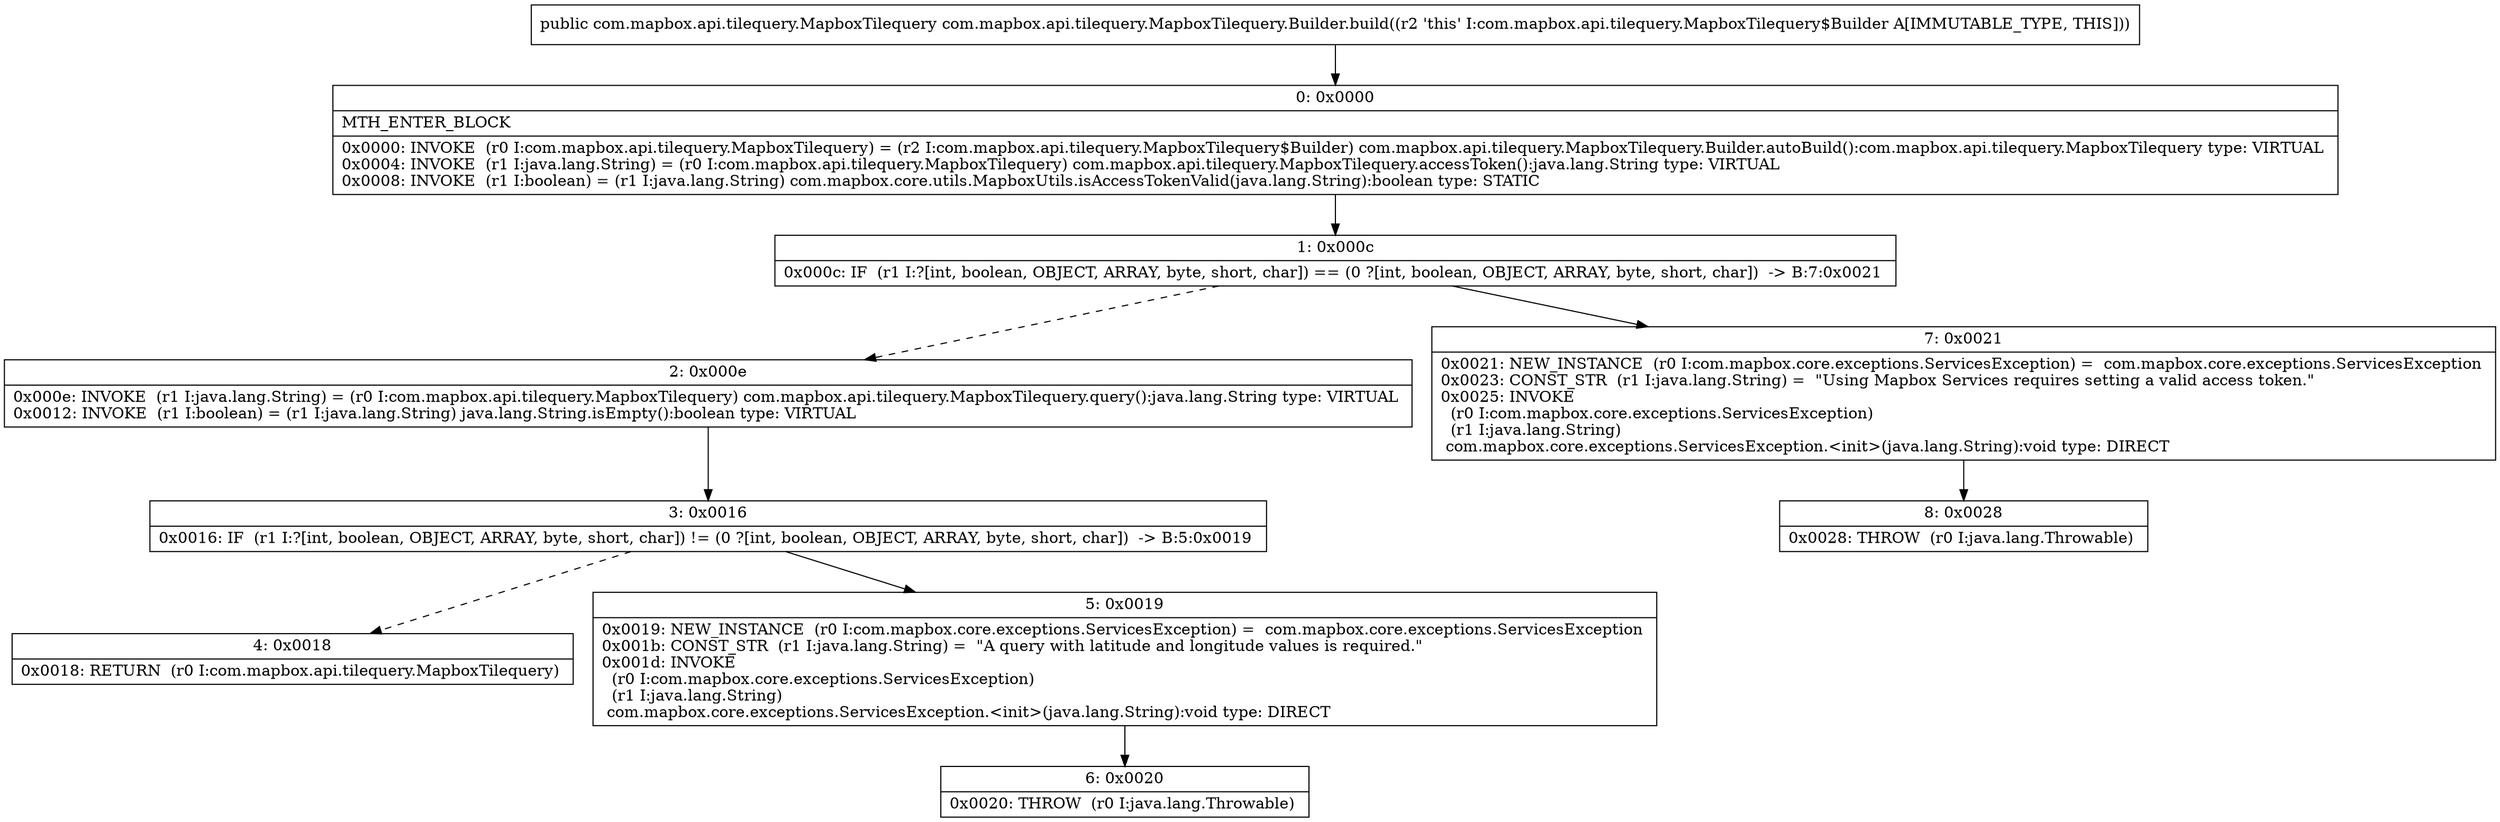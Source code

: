 digraph "CFG forcom.mapbox.api.tilequery.MapboxTilequery.Builder.build()Lcom\/mapbox\/api\/tilequery\/MapboxTilequery;" {
Node_0 [shape=record,label="{0\:\ 0x0000|MTH_ENTER_BLOCK\l|0x0000: INVOKE  (r0 I:com.mapbox.api.tilequery.MapboxTilequery) = (r2 I:com.mapbox.api.tilequery.MapboxTilequery$Builder) com.mapbox.api.tilequery.MapboxTilequery.Builder.autoBuild():com.mapbox.api.tilequery.MapboxTilequery type: VIRTUAL \l0x0004: INVOKE  (r1 I:java.lang.String) = (r0 I:com.mapbox.api.tilequery.MapboxTilequery) com.mapbox.api.tilequery.MapboxTilequery.accessToken():java.lang.String type: VIRTUAL \l0x0008: INVOKE  (r1 I:boolean) = (r1 I:java.lang.String) com.mapbox.core.utils.MapboxUtils.isAccessTokenValid(java.lang.String):boolean type: STATIC \l}"];
Node_1 [shape=record,label="{1\:\ 0x000c|0x000c: IF  (r1 I:?[int, boolean, OBJECT, ARRAY, byte, short, char]) == (0 ?[int, boolean, OBJECT, ARRAY, byte, short, char])  \-\> B:7:0x0021 \l}"];
Node_2 [shape=record,label="{2\:\ 0x000e|0x000e: INVOKE  (r1 I:java.lang.String) = (r0 I:com.mapbox.api.tilequery.MapboxTilequery) com.mapbox.api.tilequery.MapboxTilequery.query():java.lang.String type: VIRTUAL \l0x0012: INVOKE  (r1 I:boolean) = (r1 I:java.lang.String) java.lang.String.isEmpty():boolean type: VIRTUAL \l}"];
Node_3 [shape=record,label="{3\:\ 0x0016|0x0016: IF  (r1 I:?[int, boolean, OBJECT, ARRAY, byte, short, char]) != (0 ?[int, boolean, OBJECT, ARRAY, byte, short, char])  \-\> B:5:0x0019 \l}"];
Node_4 [shape=record,label="{4\:\ 0x0018|0x0018: RETURN  (r0 I:com.mapbox.api.tilequery.MapboxTilequery) \l}"];
Node_5 [shape=record,label="{5\:\ 0x0019|0x0019: NEW_INSTANCE  (r0 I:com.mapbox.core.exceptions.ServicesException) =  com.mapbox.core.exceptions.ServicesException \l0x001b: CONST_STR  (r1 I:java.lang.String) =  \"A query with latitude and longitude values is required.\" \l0x001d: INVOKE  \l  (r0 I:com.mapbox.core.exceptions.ServicesException)\l  (r1 I:java.lang.String)\l com.mapbox.core.exceptions.ServicesException.\<init\>(java.lang.String):void type: DIRECT \l}"];
Node_6 [shape=record,label="{6\:\ 0x0020|0x0020: THROW  (r0 I:java.lang.Throwable) \l}"];
Node_7 [shape=record,label="{7\:\ 0x0021|0x0021: NEW_INSTANCE  (r0 I:com.mapbox.core.exceptions.ServicesException) =  com.mapbox.core.exceptions.ServicesException \l0x0023: CONST_STR  (r1 I:java.lang.String) =  \"Using Mapbox Services requires setting a valid access token.\" \l0x0025: INVOKE  \l  (r0 I:com.mapbox.core.exceptions.ServicesException)\l  (r1 I:java.lang.String)\l com.mapbox.core.exceptions.ServicesException.\<init\>(java.lang.String):void type: DIRECT \l}"];
Node_8 [shape=record,label="{8\:\ 0x0028|0x0028: THROW  (r0 I:java.lang.Throwable) \l}"];
MethodNode[shape=record,label="{public com.mapbox.api.tilequery.MapboxTilequery com.mapbox.api.tilequery.MapboxTilequery.Builder.build((r2 'this' I:com.mapbox.api.tilequery.MapboxTilequery$Builder A[IMMUTABLE_TYPE, THIS])) }"];
MethodNode -> Node_0;
Node_0 -> Node_1;
Node_1 -> Node_2[style=dashed];
Node_1 -> Node_7;
Node_2 -> Node_3;
Node_3 -> Node_4[style=dashed];
Node_3 -> Node_5;
Node_5 -> Node_6;
Node_7 -> Node_8;
}

